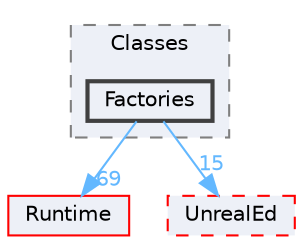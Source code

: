 digraph "Factories"
{
 // INTERACTIVE_SVG=YES
 // LATEX_PDF_SIZE
  bgcolor="transparent";
  edge [fontname=Helvetica,fontsize=10,labelfontname=Helvetica,labelfontsize=10];
  node [fontname=Helvetica,fontsize=10,shape=box,height=0.2,width=0.4];
  compound=true
  subgraph clusterdir_a7941fb45790ea681930d0ab34e89c5d {
    graph [ bgcolor="#edf0f7", pencolor="grey50", label="Classes", fontname=Helvetica,fontsize=10 style="filled,dashed", URL="dir_a7941fb45790ea681930d0ab34e89c5d.html",tooltip=""]
  dir_5c013e317ff3ab8b38ac9ea42f4e97c5 [label="Factories", fillcolor="#edf0f7", color="grey25", style="filled,bold", URL="dir_5c013e317ff3ab8b38ac9ea42f4e97c5.html",tooltip=""];
  }
  dir_7536b172fbd480bfd146a1b1acd6856b [label="Runtime", fillcolor="#edf0f7", color="red", style="filled", URL="dir_7536b172fbd480bfd146a1b1acd6856b.html",tooltip=""];
  dir_d6dfe71a46de762e5d5df277eaa495c7 [label="UnrealEd", fillcolor="#edf0f7", color="red", style="filled,dashed", URL="dir_d6dfe71a46de762e5d5df277eaa495c7.html",tooltip=""];
  dir_5c013e317ff3ab8b38ac9ea42f4e97c5->dir_7536b172fbd480bfd146a1b1acd6856b [headlabel="69", labeldistance=1.5 headhref="dir_000391_000984.html" href="dir_000391_000984.html" color="steelblue1" fontcolor="steelblue1"];
  dir_5c013e317ff3ab8b38ac9ea42f4e97c5->dir_d6dfe71a46de762e5d5df277eaa495c7 [headlabel="15", labeldistance=1.5 headhref="dir_000391_001226.html" href="dir_000391_001226.html" color="steelblue1" fontcolor="steelblue1"];
}
